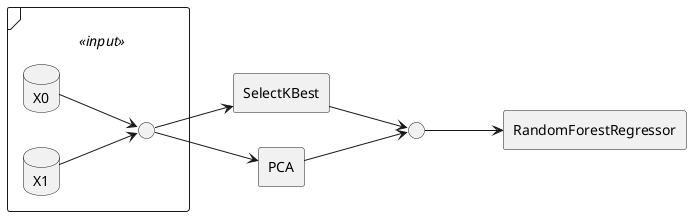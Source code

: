 @startuml

skinparam monochrome true
skinparam shadowing false

left to right direction

frame " " <<input>> {
    database X0
    database X1
    interface " " as c0
}
rectangle SelectKBest
rectangle PCA
interface " " as c1
rectangle RandomForestRegressor
X0 --> c0
X1 --> c0 
c0 --> SelectKBest
c0 --> PCA
SelectKBest --> c1
PCA --> c1
c1 --> RandomForestRegressor

@enduml
